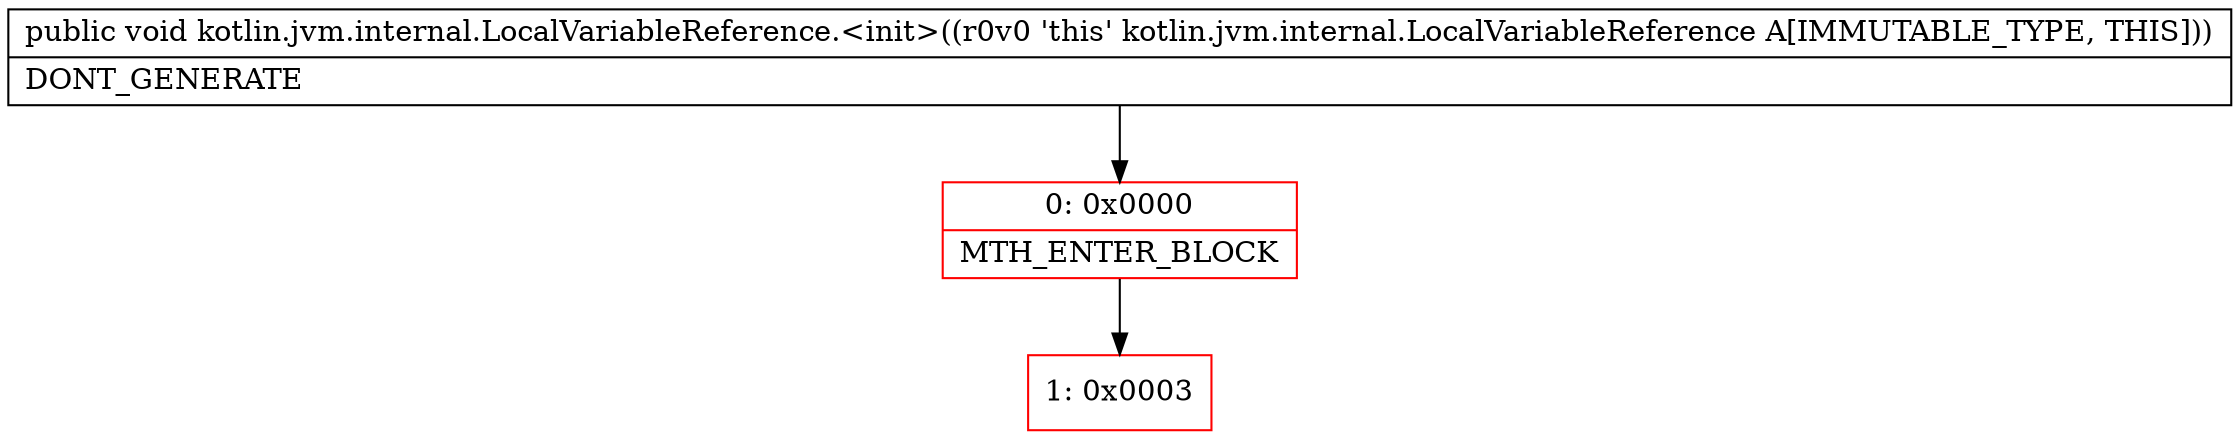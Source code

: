 digraph "CFG forkotlin.jvm.internal.LocalVariableReference.\<init\>()V" {
subgraph cluster_Region_1859319934 {
label = "R(0)";
node [shape=record,color=blue];
}
Node_0 [shape=record,color=red,label="{0\:\ 0x0000|MTH_ENTER_BLOCK\l}"];
Node_1 [shape=record,color=red,label="{1\:\ 0x0003}"];
MethodNode[shape=record,label="{public void kotlin.jvm.internal.LocalVariableReference.\<init\>((r0v0 'this' kotlin.jvm.internal.LocalVariableReference A[IMMUTABLE_TYPE, THIS]))  | DONT_GENERATE\l}"];
MethodNode -> Node_0;
Node_0 -> Node_1;
}

